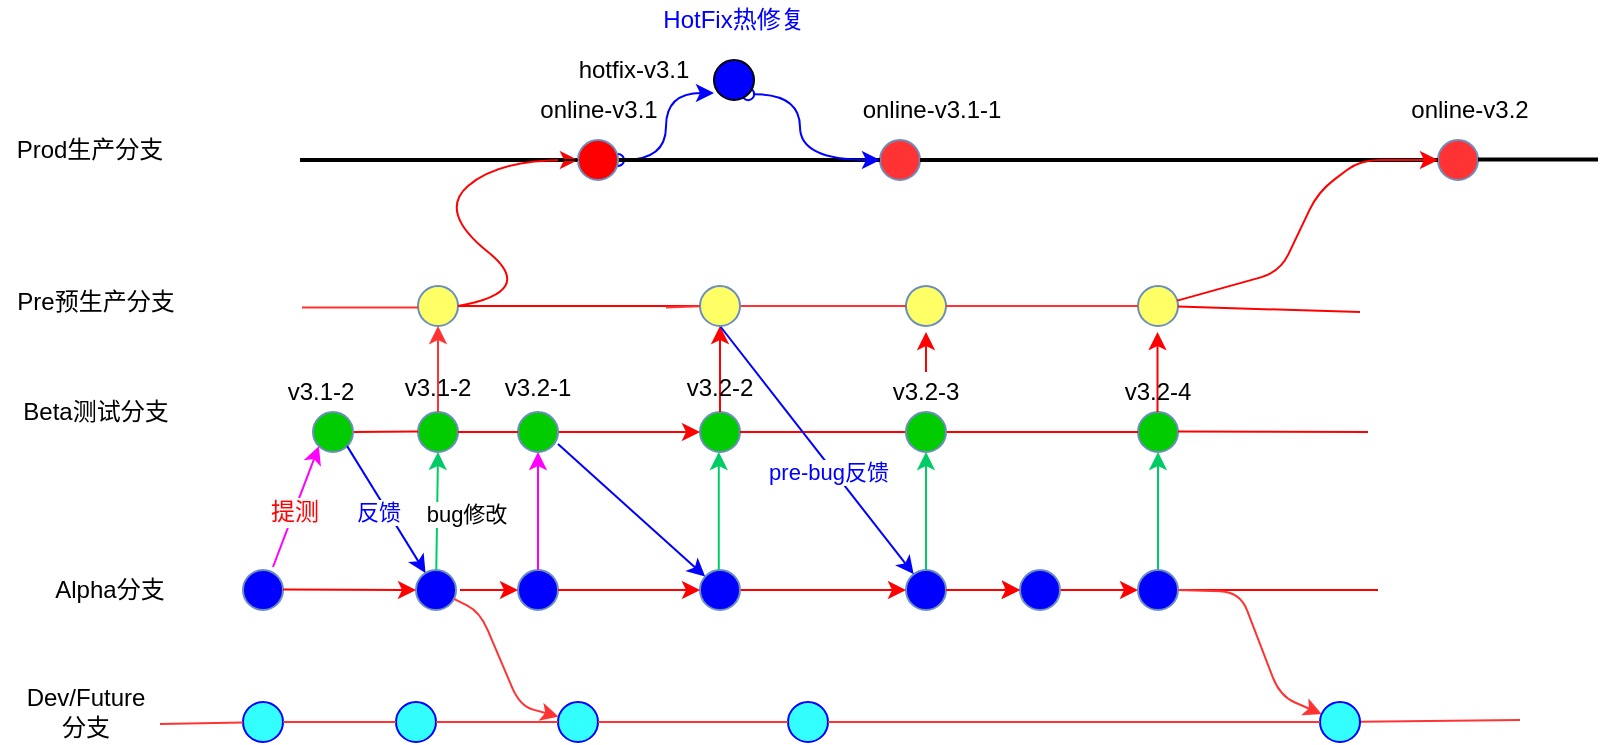<mxfile compressed="false" version="14.5.7" type="github">
  <diagram id="prtHgNgQTEPvFCAcTncT" name="Page-1">
    <mxGraphModel dx="862" dy="481" grid="1" gridSize="10" guides="1" tooltips="1" connect="1" arrows="1" fold="1" page="1" pageScale="1" pageWidth="827" pageHeight="1169" math="0" shadow="0">
      <root>
        <mxCell id="0" />
        <mxCell id="1" parent="0" />
        <mxCell id="dUK6E0IwJtis1xY8LVZJ-28" style="edgeStyle=orthogonalEdgeStyle;curved=1;rounded=0;orthogonalLoop=1;jettySize=auto;html=1;entryX=0;entryY=0.825;entryDx=0;entryDy=0;entryPerimeter=0;startArrow=oval;startFill=0;endArrow=classic;endFill=1;strokeColor=#0000FF;" edge="1" parent="1" source="dUK6E0IwJtis1xY8LVZJ-11" target="dUK6E0IwJtis1xY8LVZJ-26">
          <mxGeometry relative="1" as="geometry">
            <mxPoint x="314" y="294" as="sourcePoint" />
          </mxGeometry>
        </mxCell>
        <mxCell id="dUK6E0IwJtis1xY8LVZJ-15" value="" style="ellipse;whiteSpace=wrap;html=1;aspect=fixed;strokeColor=#6c8ebf;fillColor=#FF3333;" vertex="1" parent="1">
          <mxGeometry x="440" y="284" width="20" height="20" as="geometry" />
        </mxCell>
        <mxCell id="dUK6E0IwJtis1xY8LVZJ-16" value="" style="ellipse;whiteSpace=wrap;html=1;aspect=fixed;strokeColor=#6c8ebf;fillColor=#FF3333;" vertex="1" parent="1">
          <mxGeometry x="719" y="284" width="20" height="20" as="geometry" />
        </mxCell>
        <mxCell id="dUK6E0IwJtis1xY8LVZJ-18" value="" style="endArrow=none;html=1;exitX=0;exitY=0.5;exitDx=0;exitDy=0;strokeWidth=2;" edge="1" parent="1" source="dUK6E0IwJtis1xY8LVZJ-15" target="dUK6E0IwJtis1xY8LVZJ-11">
          <mxGeometry width="50" height="50" relative="1" as="geometry">
            <mxPoint x="130" y="304" as="sourcePoint" />
            <mxPoint x="314" y="294" as="targetPoint" />
          </mxGeometry>
        </mxCell>
        <mxCell id="dUK6E0IwJtis1xY8LVZJ-19" value="" style="endArrow=none;html=1;entryX=0;entryY=0.5;entryDx=0;entryDy=0;exitX=1;exitY=0.5;exitDx=0;exitDy=0;jumpSize=6;arcSize=20;strokeWidth=2;" edge="1" parent="1" source="dUK6E0IwJtis1xY8LVZJ-15" target="dUK6E0IwJtis1xY8LVZJ-16">
          <mxGeometry width="50" height="50" relative="1" as="geometry">
            <mxPoint x="489" y="304" as="sourcePoint" />
            <mxPoint x="379" y="304" as="targetPoint" />
          </mxGeometry>
        </mxCell>
        <mxCell id="dUK6E0IwJtis1xY8LVZJ-21" value="" style="endArrow=none;html=1;strokeColor=#000000;entryX=0;entryY=0.5;entryDx=0;entryDy=0;strokeWidth=2;" edge="1" parent="1" target="dUK6E0IwJtis1xY8LVZJ-11">
          <mxGeometry width="50" height="50" relative="1" as="geometry">
            <mxPoint x="150" y="294" as="sourcePoint" />
            <mxPoint x="239" y="264" as="targetPoint" />
          </mxGeometry>
        </mxCell>
        <mxCell id="dUK6E0IwJtis1xY8LVZJ-25" value="" style="ellipse;whiteSpace=wrap;html=1;aspect=fixed;strokeColor=#6c8ebf;fillColor=#FFFF66;" vertex="1" parent="1">
          <mxGeometry x="209" y="357" width="20" height="20" as="geometry" />
        </mxCell>
        <mxCell id="dUK6E0IwJtis1xY8LVZJ-30" style="edgeStyle=orthogonalEdgeStyle;curved=1;rounded=0;orthogonalLoop=1;jettySize=auto;html=1;exitX=1;exitY=1;exitDx=0;exitDy=0;startArrow=oval;startFill=0;endArrow=classic;endFill=1;strokeColor=#0000FF;entryX=0;entryY=0.5;entryDx=0;entryDy=0;" edge="1" parent="1" source="dUK6E0IwJtis1xY8LVZJ-26" target="dUK6E0IwJtis1xY8LVZJ-15">
          <mxGeometry relative="1" as="geometry">
            <mxPoint x="290" y="294" as="targetPoint" />
            <Array as="points">
              <mxPoint x="400" y="261" />
              <mxPoint x="400" y="294" />
            </Array>
          </mxGeometry>
        </mxCell>
        <mxCell id="dUK6E0IwJtis1xY8LVZJ-26" value="" style="ellipse;whiteSpace=wrap;html=1;aspect=fixed;fillColor=#0000FF;" vertex="1" parent="1">
          <mxGeometry x="357" y="244" width="20" height="20" as="geometry" />
        </mxCell>
        <mxCell id="dUK6E0IwJtis1xY8LVZJ-35" value="" style="endArrow=none;html=1;exitX=1;exitY=0.5;exitDx=0;exitDy=0;strokeColor=#FF0000;" edge="1" parent="1" source="dUK6E0IwJtis1xY8LVZJ-25" target="dUK6E0IwJtis1xY8LVZJ-23">
          <mxGeometry width="50" height="50" relative="1" as="geometry">
            <mxPoint x="294" y="370" as="sourcePoint" />
            <mxPoint x="458" y="370" as="targetPoint" />
          </mxGeometry>
        </mxCell>
        <mxCell id="dUK6E0IwJtis1xY8LVZJ-42" value="" style="curved=1;endArrow=classic;html=1;strokeColor=#FF0000;entryX=0;entryY=0.5;entryDx=0;entryDy=0;exitX=1;exitY=0.5;exitDx=0;exitDy=0;" edge="1" parent="1" source="dUK6E0IwJtis1xY8LVZJ-25" target="dUK6E0IwJtis1xY8LVZJ-11">
          <mxGeometry width="50" height="50" relative="1" as="geometry">
            <mxPoint x="230" y="370" as="sourcePoint" />
            <mxPoint x="259" y="290" as="targetPoint" />
            <Array as="points">
              <mxPoint x="269" y="360" />
              <mxPoint x="219" y="320" />
              <mxPoint x="249" y="294" />
            </Array>
          </mxGeometry>
        </mxCell>
        <mxCell id="dUK6E0IwJtis1xY8LVZJ-11" value="" style="ellipse;whiteSpace=wrap;html=1;aspect=fixed;strokeColor=#6c8ebf;fillColor=#FF0000;" vertex="1" parent="1">
          <mxGeometry x="289" y="284" width="20" height="20" as="geometry" />
        </mxCell>
        <mxCell id="dUK6E0IwJtis1xY8LVZJ-43" value="" style="endArrow=none;html=1;entryX=0;entryY=0.5;entryDx=0;entryDy=0;" edge="1" parent="1" target="dUK6E0IwJtis1xY8LVZJ-11">
          <mxGeometry width="50" height="50" relative="1" as="geometry">
            <mxPoint x="279" y="294" as="sourcePoint" />
            <mxPoint x="459" y="294" as="targetPoint" />
          </mxGeometry>
        </mxCell>
        <mxCell id="dUK6E0IwJtis1xY8LVZJ-47" value="" style="group" vertex="1" connectable="0" parent="1">
          <mxGeometry x="2.5" y="355" width="90" height="30" as="geometry" />
        </mxCell>
        <mxCell id="dUK6E0IwJtis1xY8LVZJ-31" value="Pre预生产分支" style="text;html=1;strokeColor=none;fillColor=none;align=center;verticalAlign=middle;whiteSpace=wrap;rounded=0;" vertex="1" parent="dUK6E0IwJtis1xY8LVZJ-47">
          <mxGeometry width="90" height="20" as="geometry" />
        </mxCell>
        <mxCell id="dUK6E0IwJtis1xY8LVZJ-48" value="" style="group" vertex="1" connectable="0" parent="1">
          <mxGeometry y="279" width="85" height="30" as="geometry" />
        </mxCell>
        <mxCell id="dUK6E0IwJtis1xY8LVZJ-32" value="Prod生产分支" style="text;html=1;strokeColor=none;fillColor=none;align=center;verticalAlign=middle;whiteSpace=wrap;rounded=0;" vertex="1" parent="dUK6E0IwJtis1xY8LVZJ-48">
          <mxGeometry x="5" width="80" height="20" as="geometry" />
        </mxCell>
        <mxCell id="dUK6E0IwJtis1xY8LVZJ-49" value="" style="ellipse;whiteSpace=wrap;html=1;aspect=fixed;strokeColor=#6c8ebf;fillColor=#FFFF66;rotation=0;" vertex="1" parent="1">
          <mxGeometry x="569" y="357" width="20" height="20" as="geometry" />
        </mxCell>
        <mxCell id="dUK6E0IwJtis1xY8LVZJ-52" value="" style="endArrow=none;html=1;strokeColor=#FF0000;strokeWidth=1;" edge="1" parent="1" source="dUK6E0IwJtis1xY8LVZJ-49">
          <mxGeometry width="50" height="50" relative="1" as="geometry">
            <mxPoint x="610" y="370" as="sourcePoint" />
            <mxPoint x="680" y="370" as="targetPoint" />
          </mxGeometry>
        </mxCell>
        <mxCell id="dUK6E0IwJtis1xY8LVZJ-53" value="" style="ellipse;whiteSpace=wrap;html=1;aspect=fixed;strokeColor=#6c8ebf;fillColor=#00CC00;" vertex="1" parent="1">
          <mxGeometry x="209" y="420" width="20" height="20" as="geometry" />
        </mxCell>
        <mxCell id="dUK6E0IwJtis1xY8LVZJ-54" value="" style="ellipse;whiteSpace=wrap;html=1;aspect=fixed;strokeColor=#6c8ebf;fillColor=#00CC00;" vertex="1" parent="1">
          <mxGeometry x="350" y="420" width="20" height="20" as="geometry" />
        </mxCell>
        <mxCell id="dUK6E0IwJtis1xY8LVZJ-55" value="" style="ellipse;whiteSpace=wrap;html=1;aspect=fixed;strokeColor=#6c8ebf;fillColor=#00CC00;" vertex="1" parent="1">
          <mxGeometry x="569" y="420" width="20" height="20" as="geometry" />
        </mxCell>
        <mxCell id="dUK6E0IwJtis1xY8LVZJ-57" value="" style="endArrow=classic;html=1;strokeColor=#FF0000;strokeWidth=1;entryX=0;entryY=0.5;entryDx=0;entryDy=0;" edge="1" parent="1" source="dUK6E0IwJtis1xY8LVZJ-49" target="dUK6E0IwJtis1xY8LVZJ-16">
          <mxGeometry width="50" height="50" relative="1" as="geometry">
            <mxPoint x="630" y="360" as="sourcePoint" />
            <mxPoint x="634" y="310" as="targetPoint" />
            <Array as="points">
              <mxPoint x="640" y="350" />
              <mxPoint x="659" y="310" />
              <mxPoint x="680" y="294" />
            </Array>
          </mxGeometry>
        </mxCell>
        <mxCell id="dUK6E0IwJtis1xY8LVZJ-59" value="" style="endArrow=classic;html=1;strokeColor=#FF0000;strokeWidth=1;exitX=1;exitY=0.5;exitDx=0;exitDy=0;entryX=0;entryY=0.5;entryDx=0;entryDy=0;endFill=1;" edge="1" parent="1" source="dUK6E0IwJtis1xY8LVZJ-68" target="dUK6E0IwJtis1xY8LVZJ-54">
          <mxGeometry width="50" height="50" relative="1" as="geometry">
            <mxPoint x="419" y="460" as="sourcePoint" />
            <mxPoint x="319" y="430" as="targetPoint" />
          </mxGeometry>
        </mxCell>
        <mxCell id="dUK6E0IwJtis1xY8LVZJ-61" value="" style="endArrow=none;html=1;strokeColor=#FF0000;strokeWidth=1;entryX=0;entryY=0.5;entryDx=0;entryDy=0;" edge="1" parent="1" source="dUK6E0IwJtis1xY8LVZJ-80">
          <mxGeometry width="50" height="50" relative="1" as="geometry">
            <mxPoint x="179" y="430" as="sourcePoint" />
            <mxPoint x="209" y="429.75" as="targetPoint" />
          </mxGeometry>
        </mxCell>
        <mxCell id="dUK6E0IwJtis1xY8LVZJ-62" value="" style="endArrow=none;html=1;strokeColor=#FF0000;strokeWidth=1;exitX=1;exitY=0.5;exitDx=0;exitDy=0;" edge="1" parent="1">
          <mxGeometry width="50" height="50" relative="1" as="geometry">
            <mxPoint x="589" y="429.75" as="sourcePoint" />
            <mxPoint x="684" y="430" as="targetPoint" />
          </mxGeometry>
        </mxCell>
        <mxCell id="dUK6E0IwJtis1xY8LVZJ-65" value="" style="endArrow=classic;html=1;strokeColor=#FF0000;strokeWidth=1;entryX=0.5;entryY=1;entryDx=0;entryDy=0;exitX=0.5;exitY=0;exitDx=0;exitDy=0;" edge="1" parent="1" source="dUK6E0IwJtis1xY8LVZJ-54">
          <mxGeometry width="50" height="50" relative="1" as="geometry">
            <mxPoint x="360" y="417" as="sourcePoint" />
            <mxPoint x="360" y="377" as="targetPoint" />
          </mxGeometry>
        </mxCell>
        <mxCell id="dUK6E0IwJtis1xY8LVZJ-66" value="" style="endArrow=classic;html=1;strokeColor=#FF0000;strokeWidth=1;entryX=0.5;entryY=1;entryDx=0;entryDy=0;" edge="1" parent="1">
          <mxGeometry width="50" height="50" relative="1" as="geometry">
            <mxPoint x="578.75" y="420" as="sourcePoint" />
            <mxPoint x="578.75" y="380" as="targetPoint" />
          </mxGeometry>
        </mxCell>
        <mxCell id="dUK6E0IwJtis1xY8LVZJ-68" value="" style="ellipse;whiteSpace=wrap;html=1;aspect=fixed;strokeColor=#6c8ebf;fillColor=#00CC00;" vertex="1" parent="1">
          <mxGeometry x="259" y="420" width="20" height="20" as="geometry" />
        </mxCell>
        <mxCell id="dUK6E0IwJtis1xY8LVZJ-69" value="" style="endArrow=none;html=1;strokeColor=#FF0000;strokeWidth=1;exitX=1;exitY=0.5;exitDx=0;exitDy=0;entryX=0;entryY=0.5;entryDx=0;entryDy=0;" edge="1" parent="1" source="dUK6E0IwJtis1xY8LVZJ-53" target="dUK6E0IwJtis1xY8LVZJ-68">
          <mxGeometry width="50" height="50" relative="1" as="geometry">
            <mxPoint x="229" y="430" as="sourcePoint" />
            <mxPoint x="324" y="430" as="targetPoint" />
          </mxGeometry>
        </mxCell>
        <mxCell id="dUK6E0IwJtis1xY8LVZJ-71" value="" style="ellipse;whiteSpace=wrap;html=1;aspect=fixed;strokeColor=#6c8ebf;fillColor=#0000FF;" vertex="1" parent="1">
          <mxGeometry x="208" y="499" width="20" height="20" as="geometry" />
        </mxCell>
        <mxCell id="dUK6E0IwJtis1xY8LVZJ-72" value="" style="ellipse;whiteSpace=wrap;html=1;aspect=fixed;strokeColor=#6c8ebf;fillColor=#0000FF;" vertex="1" parent="1">
          <mxGeometry x="259" y="499" width="20" height="20" as="geometry" />
        </mxCell>
        <mxCell id="dUK6E0IwJtis1xY8LVZJ-74" value="" style="ellipse;whiteSpace=wrap;html=1;aspect=fixed;strokeColor=#6c8ebf;fillColor=#0000FF;" vertex="1" parent="1">
          <mxGeometry x="453" y="499" width="20" height="20" as="geometry" />
        </mxCell>
        <mxCell id="dUK6E0IwJtis1xY8LVZJ-78" value="" style="endArrow=none;html=1;strokeColor=#FF0000;strokeWidth=1;" edge="1" parent="1" source="dUK6E0IwJtis1xY8LVZJ-67" target="dUK6E0IwJtis1xY8LVZJ-54">
          <mxGeometry width="50" height="50" relative="1" as="geometry">
            <mxPoint x="344" y="430" as="sourcePoint" />
            <mxPoint x="419" y="430" as="targetPoint" />
          </mxGeometry>
        </mxCell>
        <mxCell id="dUK6E0IwJtis1xY8LVZJ-80" value="" style="ellipse;whiteSpace=wrap;html=1;aspect=fixed;strokeColor=#6c8ebf;fillColor=#00CC00;" vertex="1" parent="1">
          <mxGeometry x="156.5" y="420" width="20" height="20" as="geometry" />
        </mxCell>
        <mxCell id="dUK6E0IwJtis1xY8LVZJ-81" value="" style="endArrow=none;html=1;strokeColor=#FF0000;strokeWidth=1;" edge="1" parent="1">
          <mxGeometry width="50" height="50" relative="1" as="geometry">
            <mxPoint x="179" y="430" as="sourcePoint" />
            <mxPoint x="179" y="430" as="targetPoint" />
          </mxGeometry>
        </mxCell>
        <mxCell id="dUK6E0IwJtis1xY8LVZJ-82" value="" style="endArrow=none;html=1;strokeColor=#FF0000;strokeWidth=1;entryX=0;entryY=0.5;entryDx=0;entryDy=0;exitX=1;exitY=0.5;exitDx=0;exitDy=0;" edge="1" parent="1" source="dUK6E0IwJtis1xY8LVZJ-67" target="dUK6E0IwJtis1xY8LVZJ-55">
          <mxGeometry width="50" height="50" relative="1" as="geometry">
            <mxPoint x="449" y="430" as="sourcePoint" />
            <mxPoint x="502" y="430" as="targetPoint" />
          </mxGeometry>
        </mxCell>
        <mxCell id="dUK6E0IwJtis1xY8LVZJ-87" value="" style="ellipse;whiteSpace=wrap;html=1;aspect=fixed;strokeColor=#6c8ebf;fillColor=#FFFF66;rotation=15;" vertex="1" parent="1">
          <mxGeometry x="453" y="357" width="20" height="20" as="geometry" />
        </mxCell>
        <mxCell id="dUK6E0IwJtis1xY8LVZJ-67" value="" style="ellipse;whiteSpace=wrap;html=1;aspect=fixed;strokeColor=#6c8ebf;fillColor=#00CC00;" vertex="1" parent="1">
          <mxGeometry x="453" y="420" width="20" height="20" as="geometry" />
        </mxCell>
        <mxCell id="dUK6E0IwJtis1xY8LVZJ-91" value="" style="endArrow=classic;html=1;strokeColor=#FF0000;strokeWidth=1;" edge="1" parent="1" source="dUK6E0IwJtis1xY8LVZJ-86">
          <mxGeometry width="50" height="50" relative="1" as="geometry">
            <mxPoint x="462.7" y="420" as="sourcePoint" />
            <mxPoint x="463" y="380" as="targetPoint" />
          </mxGeometry>
        </mxCell>
        <mxCell id="dUK6E0IwJtis1xY8LVZJ-92" value="" style="ellipse;whiteSpace=wrap;html=1;aspect=fixed;strokeColor=#6c8ebf;fillColor=#0000FF;" vertex="1" parent="1">
          <mxGeometry x="121.5" y="499" width="20" height="20" as="geometry" />
        </mxCell>
        <mxCell id="dUK6E0IwJtis1xY8LVZJ-93" value="" style="endArrow=classic;html=1;strokeWidth=1;exitX=0.75;exitY=-0.075;exitDx=0;exitDy=0;exitPerimeter=0;entryX=0;entryY=1;entryDx=0;entryDy=0;strokeColor=#FF00FF;" edge="1" parent="1" source="dUK6E0IwJtis1xY8LVZJ-92" target="dUK6E0IwJtis1xY8LVZJ-80">
          <mxGeometry width="50" height="50" relative="1" as="geometry">
            <mxPoint x="134" y="510" as="sourcePoint" />
            <mxPoint x="184" y="460" as="targetPoint" />
          </mxGeometry>
        </mxCell>
        <mxCell id="dUK6E0IwJtis1xY8LVZJ-138" value="&lt;span style=&quot;color: rgb(255 , 0 , 0) ; font-size: 12px ; background-color: rgb(248 , 249 , 250)&quot;&gt;提测&lt;/span&gt;" style="edgeLabel;html=1;align=center;verticalAlign=middle;resizable=0;points=[];" vertex="1" connectable="0" parent="dUK6E0IwJtis1xY8LVZJ-93">
          <mxGeometry x="0.615" relative="1" as="geometry">
            <mxPoint x="-8.49" y="21.23" as="offset" />
          </mxGeometry>
        </mxCell>
        <mxCell id="dUK6E0IwJtis1xY8LVZJ-95" value="" style="endArrow=classic;html=1;strokeWidth=1;exitX=1;exitY=1;exitDx=0;exitDy=0;strokeColor=#0000FF;" edge="1" parent="1" source="dUK6E0IwJtis1xY8LVZJ-80" target="dUK6E0IwJtis1xY8LVZJ-71">
          <mxGeometry width="50" height="50" relative="1" as="geometry">
            <mxPoint x="174" y="470" as="sourcePoint" />
            <mxPoint x="224" y="420" as="targetPoint" />
          </mxGeometry>
        </mxCell>
        <mxCell id="dUK6E0IwJtis1xY8LVZJ-137" value="&lt;font color=&quot;#0000ff&quot;&gt;反馈&lt;/font&gt;" style="edgeLabel;html=1;align=center;verticalAlign=middle;resizable=0;points=[];" vertex="1" connectable="0" parent="dUK6E0IwJtis1xY8LVZJ-95">
          <mxGeometry x="-0.377" y="-1" relative="1" as="geometry">
            <mxPoint x="4.18" y="12.92" as="offset" />
          </mxGeometry>
        </mxCell>
        <mxCell id="dUK6E0IwJtis1xY8LVZJ-96" value="" style="endArrow=classic;html=1;strokeWidth=1;strokeColor=#00CC66;" edge="1" parent="1" source="dUK6E0IwJtis1xY8LVZJ-71">
          <mxGeometry width="50" height="50" relative="1" as="geometry">
            <mxPoint x="209" y="499" as="sourcePoint" />
            <mxPoint x="219" y="440" as="targetPoint" />
          </mxGeometry>
        </mxCell>
        <mxCell id="dUK6E0IwJtis1xY8LVZJ-139" value="bug修改" style="edgeLabel;html=1;align=center;verticalAlign=middle;resizable=0;points=[];" vertex="1" connectable="0" parent="dUK6E0IwJtis1xY8LVZJ-96">
          <mxGeometry x="0.258" y="3" relative="1" as="geometry">
            <mxPoint x="16.68" y="8.55" as="offset" />
          </mxGeometry>
        </mxCell>
        <mxCell id="dUK6E0IwJtis1xY8LVZJ-98" value="" style="endArrow=classic;html=1;strokeColor=#FF0000;strokeWidth=1;entryX=0;entryY=0.5;entryDx=0;entryDy=0;endFill=1;" edge="1" parent="1" target="dUK6E0IwJtis1xY8LVZJ-71">
          <mxGeometry width="50" height="50" relative="1" as="geometry">
            <mxPoint x="141.5" y="508.75" as="sourcePoint" />
            <mxPoint x="186.5" y="508.75" as="targetPoint" />
          </mxGeometry>
        </mxCell>
        <mxCell id="dUK6E0IwJtis1xY8LVZJ-99" value="" style="endArrow=classic;html=1;strokeColor=#FF0000;strokeWidth=1;endFill=1;" edge="1" parent="1">
          <mxGeometry width="50" height="50" relative="1" as="geometry">
            <mxPoint x="230" y="509" as="sourcePoint" />
            <mxPoint x="259" y="509" as="targetPoint" />
          </mxGeometry>
        </mxCell>
        <mxCell id="dUK6E0IwJtis1xY8LVZJ-101" value="" style="endArrow=classic;html=1;strokeColor=#FF0000;strokeWidth=1;entryX=0;entryY=0.5;entryDx=0;entryDy=0;exitX=1;exitY=0.5;exitDx=0;exitDy=0;endFill=1;" edge="1" parent="1" source="dUK6E0IwJtis1xY8LVZJ-145" target="dUK6E0IwJtis1xY8LVZJ-74">
          <mxGeometry width="50" height="50" relative="1" as="geometry">
            <mxPoint x="334" y="508.75" as="sourcePoint" />
            <mxPoint x="379" y="508.75" as="targetPoint" />
          </mxGeometry>
        </mxCell>
        <mxCell id="dUK6E0IwJtis1xY8LVZJ-102" value="" style="endArrow=classic;html=1;strokeColor=#FF0000;strokeWidth=1;exitX=1;exitY=0.5;exitDx=0;exitDy=0;endFill=1;" edge="1" parent="1" source="dUK6E0IwJtis1xY8LVZJ-74" target="dUK6E0IwJtis1xY8LVZJ-75">
          <mxGeometry width="50" height="50" relative="1" as="geometry">
            <mxPoint x="428" y="508.75" as="sourcePoint" />
            <mxPoint x="473" y="508.75" as="targetPoint" />
          </mxGeometry>
        </mxCell>
        <mxCell id="dUK6E0IwJtis1xY8LVZJ-103" value="" style="endArrow=classic;html=1;strokeColor=#FF0000;strokeWidth=1;entryX=0;entryY=0.5;entryDx=0;entryDy=0;endFill=1;" edge="1" parent="1" source="dUK6E0IwJtis1xY8LVZJ-75" target="dUK6E0IwJtis1xY8LVZJ-76">
          <mxGeometry width="50" height="50" relative="1" as="geometry">
            <mxPoint x="502" y="508.75" as="sourcePoint" />
            <mxPoint x="547" y="508.75" as="targetPoint" />
          </mxGeometry>
        </mxCell>
        <mxCell id="dUK6E0IwJtis1xY8LVZJ-104" value="" style="endArrow=none;html=1;strokeColor=#FF0000;strokeWidth=1;" edge="1" parent="1" source="dUK6E0IwJtis1xY8LVZJ-76">
          <mxGeometry width="50" height="50" relative="1" as="geometry">
            <mxPoint x="579" y="508.75" as="sourcePoint" />
            <mxPoint x="689" y="509" as="targetPoint" />
          </mxGeometry>
        </mxCell>
        <mxCell id="dUK6E0IwJtis1xY8LVZJ-106" value="" style="endArrow=classic;html=1;strokeWidth=1;entryX=0.5;entryY=1;entryDx=0;entryDy=0;exitX=0.5;exitY=0;exitDx=0;exitDy=0;strokeColor=#FF00FF;" edge="1" parent="1" source="dUK6E0IwJtis1xY8LVZJ-72" target="dUK6E0IwJtis1xY8LVZJ-68">
          <mxGeometry width="50" height="50" relative="1" as="geometry">
            <mxPoint x="264" y="499" as="sourcePoint" />
            <mxPoint x="314" y="449" as="targetPoint" />
          </mxGeometry>
        </mxCell>
        <mxCell id="dUK6E0IwJtis1xY8LVZJ-85" value="v3.2-2" style="text;html=1;strokeColor=none;fillColor=none;align=center;verticalAlign=middle;whiteSpace=wrap;rounded=0;" vertex="1" parent="1">
          <mxGeometry x="340" y="400" width="40" height="16" as="geometry" />
        </mxCell>
        <mxCell id="dUK6E0IwJtis1xY8LVZJ-110" value="Beta测试分支" style="text;html=1;strokeColor=none;fillColor=none;align=center;verticalAlign=middle;whiteSpace=wrap;rounded=0;" vertex="1" parent="1">
          <mxGeometry x="2.5" y="410" width="90" height="20" as="geometry" />
        </mxCell>
        <mxCell id="dUK6E0IwJtis1xY8LVZJ-112" value="Alpha分支" style="text;html=1;strokeColor=none;fillColor=none;align=center;verticalAlign=middle;whiteSpace=wrap;rounded=0;" vertex="1" parent="1">
          <mxGeometry x="25" y="499" width="60" height="20" as="geometry" />
        </mxCell>
        <mxCell id="dUK6E0IwJtis1xY8LVZJ-113" value="" style="endArrow=classic;html=1;strokeWidth=1;exitX=1;exitY=0.5;exitDx=0;exitDy=0;strokeColor=#0000FF;" edge="1" parent="1" source="dUK6E0IwJtis1xY8LVZJ-23" target="dUK6E0IwJtis1xY8LVZJ-74">
          <mxGeometry width="50" height="50" relative="1" as="geometry">
            <mxPoint x="389" y="440" as="sourcePoint" />
            <mxPoint x="439" y="390" as="targetPoint" />
          </mxGeometry>
        </mxCell>
        <mxCell id="dUK6E0IwJtis1xY8LVZJ-140" value="pre-bug反馈" style="edgeLabel;html=1;align=center;verticalAlign=middle;resizable=0;points=[];fontColor=#0000FF;" vertex="1" connectable="0" parent="dUK6E0IwJtis1xY8LVZJ-113">
          <mxGeometry x="-0.743" relative="1" as="geometry">
            <mxPoint x="41.7" y="57.23" as="offset" />
          </mxGeometry>
        </mxCell>
        <mxCell id="dUK6E0IwJtis1xY8LVZJ-114" value="" style="endArrow=classic;html=1;strokeWidth=1;exitX=0.5;exitY=0;exitDx=0;exitDy=0;entryX=0.5;entryY=1;entryDx=0;entryDy=0;strokeColor=#00CC66;" edge="1" parent="1" source="dUK6E0IwJtis1xY8LVZJ-74" target="dUK6E0IwJtis1xY8LVZJ-67">
          <mxGeometry width="50" height="50" relative="1" as="geometry">
            <mxPoint x="389" y="440" as="sourcePoint" />
            <mxPoint x="439" y="390" as="targetPoint" />
          </mxGeometry>
        </mxCell>
        <mxCell id="dUK6E0IwJtis1xY8LVZJ-115" value="" style="endArrow=classic;html=1;strokeWidth=1;exitX=0.5;exitY=0;exitDx=0;exitDy=0;strokeColor=#00CC66;" edge="1" parent="1" source="dUK6E0IwJtis1xY8LVZJ-76">
          <mxGeometry width="50" height="50" relative="1" as="geometry">
            <mxPoint x="529" y="490" as="sourcePoint" />
            <mxPoint x="579" y="440" as="targetPoint" />
          </mxGeometry>
        </mxCell>
        <mxCell id="dUK6E0IwJtis1xY8LVZJ-76" value="" style="ellipse;whiteSpace=wrap;html=1;aspect=fixed;strokeColor=#6c8ebf;fillColor=#0000FF;" vertex="1" parent="1">
          <mxGeometry x="569" y="499" width="20" height="20" as="geometry" />
        </mxCell>
        <mxCell id="dUK6E0IwJtis1xY8LVZJ-116" value="" style="endArrow=none;html=1;strokeColor=#FF0000;strokeWidth=1;" edge="1" parent="1" target="dUK6E0IwJtis1xY8LVZJ-76">
          <mxGeometry width="50" height="50" relative="1" as="geometry">
            <mxPoint x="579" y="508.75" as="sourcePoint" />
            <mxPoint x="624" y="508.75" as="targetPoint" />
          </mxGeometry>
        </mxCell>
        <mxCell id="dUK6E0IwJtis1xY8LVZJ-84" value="v3.1-2" style="text;html=1;strokeColor=none;fillColor=none;align=center;verticalAlign=middle;whiteSpace=wrap;rounded=0;" vertex="1" parent="1">
          <mxGeometry x="121.5" y="400" width="76.5" height="20" as="geometry" />
        </mxCell>
        <mxCell id="dUK6E0IwJtis1xY8LVZJ-44" value="&lt;font color=&quot;#0000ff&quot;&gt;HotFix热修复&lt;/font&gt;" style="text;html=1;strokeColor=none;fillColor=none;align=center;verticalAlign=middle;whiteSpace=wrap;rounded=0;" vertex="1" parent="1">
          <mxGeometry x="324" y="214" width="86" height="20" as="geometry" />
        </mxCell>
        <mxCell id="dUK6E0IwJtis1xY8LVZJ-119" value="" style="endArrow=none;html=1;strokeColor=#FF3333;strokeWidth=1;" edge="1" parent="1" source="dUK6E0IwJtis1xY8LVZJ-87" target="dUK6E0IwJtis1xY8LVZJ-49">
          <mxGeometry width="50" height="50" relative="1" as="geometry">
            <mxPoint x="460" y="370" as="sourcePoint" />
            <mxPoint x="530" y="370" as="targetPoint" />
          </mxGeometry>
        </mxCell>
        <mxCell id="dUK6E0IwJtis1xY8LVZJ-122" value="" style="endArrow=none;html=1;strokeColor=#FF3333;strokeWidth=1;" edge="1" parent="1" source="dUK6E0IwJtis1xY8LVZJ-23" target="dUK6E0IwJtis1xY8LVZJ-87">
          <mxGeometry width="50" height="50" relative="1" as="geometry">
            <mxPoint x="333" y="367.7" as="sourcePoint" />
            <mxPoint x="430" y="368" as="targetPoint" />
          </mxGeometry>
        </mxCell>
        <mxCell id="dUK6E0IwJtis1xY8LVZJ-124" value="" style="endArrow=none;html=1;strokeColor=#FF3333;strokeWidth=1;" edge="1" parent="1">
          <mxGeometry width="50" height="50" relative="1" as="geometry">
            <mxPoint x="151" y="367.7" as="sourcePoint" />
            <mxPoint x="209" y="367.7" as="targetPoint" />
          </mxGeometry>
        </mxCell>
        <mxCell id="dUK6E0IwJtis1xY8LVZJ-127" value="v3.2-4" style="text;html=1;strokeColor=none;fillColor=none;align=center;verticalAlign=middle;whiteSpace=wrap;rounded=0;" vertex="1" parent="1">
          <mxGeometry x="559" y="400" width="40" height="20" as="geometry" />
        </mxCell>
        <mxCell id="dUK6E0IwJtis1xY8LVZJ-128" value="" style="endArrow=none;html=1;strokeColor=#000000;strokeWidth=2;" edge="1" parent="1">
          <mxGeometry width="50" height="50" relative="1" as="geometry">
            <mxPoint x="739" y="293.7" as="sourcePoint" />
            <mxPoint x="799" y="293.7" as="targetPoint" />
          </mxGeometry>
        </mxCell>
        <mxCell id="dUK6E0IwJtis1xY8LVZJ-129" value="" style="endArrow=classic;html=1;strokeColor=#FF3333;strokeWidth=1;entryX=0.5;entryY=1;entryDx=0;entryDy=0;" edge="1" parent="1" target="dUK6E0IwJtis1xY8LVZJ-25">
          <mxGeometry width="50" height="50" relative="1" as="geometry">
            <mxPoint x="219" y="420" as="sourcePoint" />
            <mxPoint x="269" y="370" as="targetPoint" />
          </mxGeometry>
        </mxCell>
        <mxCell id="dUK6E0IwJtis1xY8LVZJ-131" value="v3.1-2" style="text;html=1;strokeColor=none;fillColor=none;align=center;verticalAlign=middle;whiteSpace=wrap;rounded=0;" vertex="1" parent="1">
          <mxGeometry x="199" y="398" width="40" height="20" as="geometry" />
        </mxCell>
        <mxCell id="dUK6E0IwJtis1xY8LVZJ-132" value="v3.2-1" style="text;html=1;strokeColor=none;fillColor=none;align=center;verticalAlign=middle;whiteSpace=wrap;rounded=0;" vertex="1" parent="1">
          <mxGeometry x="249" y="398" width="40" height="20" as="geometry" />
        </mxCell>
        <mxCell id="dUK6E0IwJtis1xY8LVZJ-75" value="" style="ellipse;whiteSpace=wrap;html=1;aspect=fixed;strokeColor=#6c8ebf;fillColor=#0000FF;" vertex="1" parent="1">
          <mxGeometry x="510" y="499" width="20" height="20" as="geometry" />
        </mxCell>
        <mxCell id="dUK6E0IwJtis1xY8LVZJ-141" value="" style="endArrow=classic;html=1;strokeColor=#FF0000;strokeWidth=1;entryX=0;entryY=0.5;entryDx=0;entryDy=0;endFill=1;" edge="1" parent="1" target="dUK6E0IwJtis1xY8LVZJ-75">
          <mxGeometry width="50" height="50" relative="1" as="geometry">
            <mxPoint x="502" y="508.75" as="sourcePoint" />
            <mxPoint x="569.0" y="509" as="targetPoint" />
          </mxGeometry>
        </mxCell>
        <mxCell id="dUK6E0IwJtis1xY8LVZJ-86" value="v3.2-3" style="text;html=1;strokeColor=none;fillColor=none;align=center;verticalAlign=middle;whiteSpace=wrap;rounded=0;" vertex="1" parent="1">
          <mxGeometry x="443" y="400" width="40" height="20" as="geometry" />
        </mxCell>
        <mxCell id="dUK6E0IwJtis1xY8LVZJ-142" value="" style="endArrow=classic;html=1;strokeColor=#FF0000;strokeWidth=1;" edge="1" parent="1" target="dUK6E0IwJtis1xY8LVZJ-86">
          <mxGeometry width="50" height="50" relative="1" as="geometry">
            <mxPoint x="462.7" y="420" as="sourcePoint" />
            <mxPoint x="463" y="380" as="targetPoint" />
          </mxGeometry>
        </mxCell>
        <mxCell id="dUK6E0IwJtis1xY8LVZJ-23" value="" style="ellipse;whiteSpace=wrap;html=1;aspect=fixed;strokeColor=#6c8ebf;fillColor=#FFFF66;rotation=0;direction=south;" vertex="1" parent="1">
          <mxGeometry x="350" y="357" width="20" height="20" as="geometry" />
        </mxCell>
        <mxCell id="dUK6E0IwJtis1xY8LVZJ-144" value="" style="endArrow=none;html=1;strokeColor=#FF3333;strokeWidth=1;" edge="1" parent="1" target="dUK6E0IwJtis1xY8LVZJ-23">
          <mxGeometry width="50" height="50" relative="1" as="geometry">
            <mxPoint x="333" y="367.7" as="sourcePoint" />
            <mxPoint x="453.0" y="367.036" as="targetPoint" />
          </mxGeometry>
        </mxCell>
        <mxCell id="dUK6E0IwJtis1xY8LVZJ-145" value="" style="ellipse;whiteSpace=wrap;html=1;aspect=fixed;strokeColor=#6c8ebf;fillColor=#0000FF;" vertex="1" parent="1">
          <mxGeometry x="350" y="499" width="20" height="20" as="geometry" />
        </mxCell>
        <mxCell id="dUK6E0IwJtis1xY8LVZJ-146" value="" style="endArrow=classic;html=1;strokeColor=#FF0000;strokeWidth=1;entryX=0;entryY=0.5;entryDx=0;entryDy=0;exitX=1;exitY=0.5;exitDx=0;exitDy=0;endFill=1;" edge="1" parent="1" source="dUK6E0IwJtis1xY8LVZJ-72" target="dUK6E0IwJtis1xY8LVZJ-145">
          <mxGeometry width="50" height="50" relative="1" as="geometry">
            <mxPoint x="279" y="509" as="sourcePoint" />
            <mxPoint x="453" y="509" as="targetPoint" />
          </mxGeometry>
        </mxCell>
        <mxCell id="dUK6E0IwJtis1xY8LVZJ-148" value="" style="endArrow=classic;html=1;strokeWidth=1;exitX=1;exitY=1;exitDx=0;exitDy=0;strokeColor=#0000FF;" edge="1" parent="1" target="dUK6E0IwJtis1xY8LVZJ-145">
          <mxGeometry width="50" height="50" relative="1" as="geometry">
            <mxPoint x="279.001" y="436.041" as="sourcePoint" />
            <mxPoint x="310.019" y="498.996" as="targetPoint" />
          </mxGeometry>
        </mxCell>
        <mxCell id="dUK6E0IwJtis1xY8LVZJ-150" value="" style="endArrow=classic;html=1;strokeWidth=1;entryX=0.5;entryY=1;entryDx=0;entryDy=0;exitX=0.5;exitY=0;exitDx=0;exitDy=0;strokeColor=#00CC66;" edge="1" parent="1">
          <mxGeometry width="50" height="50" relative="1" as="geometry">
            <mxPoint x="359.39" y="499" as="sourcePoint" />
            <mxPoint x="359.39" y="440" as="targetPoint" />
          </mxGeometry>
        </mxCell>
        <mxCell id="dUK6E0IwJtis1xY8LVZJ-156" value="" style="endArrow=none;html=1;strokeColor=#FF3333;strokeWidth=1;fontColor=#0000FF;" edge="1" parent="1" source="dUK6E0IwJtis1xY8LVZJ-155">
          <mxGeometry width="50" height="50" relative="1" as="geometry">
            <mxPoint x="80" y="580" as="sourcePoint" />
            <mxPoint x="760" y="574" as="targetPoint" />
          </mxGeometry>
        </mxCell>
        <mxCell id="dUK6E0IwJtis1xY8LVZJ-151" value="" style="ellipse;whiteSpace=wrap;html=1;aspect=fixed;strokeColor=#0000FF;fontColor=#0000FF;fillColor=#33FFFF;" vertex="1" parent="1">
          <mxGeometry x="121.5" y="565" width="20" height="20" as="geometry" />
        </mxCell>
        <mxCell id="dUK6E0IwJtis1xY8LVZJ-157" value="" style="endArrow=none;html=1;strokeColor=#FF3333;strokeWidth=1;fontColor=#0000FF;" edge="1" parent="1" target="dUK6E0IwJtis1xY8LVZJ-151">
          <mxGeometry width="50" height="50" relative="1" as="geometry">
            <mxPoint x="80" y="576" as="sourcePoint" />
            <mxPoint x="730" y="580" as="targetPoint" />
          </mxGeometry>
        </mxCell>
        <mxCell id="dUK6E0IwJtis1xY8LVZJ-152" value="" style="ellipse;whiteSpace=wrap;html=1;aspect=fixed;strokeColor=#0000FF;fontColor=#0000FF;fillColor=#33FFFF;" vertex="1" parent="1">
          <mxGeometry x="198" y="565" width="20" height="20" as="geometry" />
        </mxCell>
        <mxCell id="dUK6E0IwJtis1xY8LVZJ-158" value="" style="endArrow=none;html=1;strokeColor=#FF3333;strokeWidth=1;fontColor=#0000FF;" edge="1" parent="1" source="dUK6E0IwJtis1xY8LVZJ-151" target="dUK6E0IwJtis1xY8LVZJ-152">
          <mxGeometry width="50" height="50" relative="1" as="geometry">
            <mxPoint x="141.5" y="575.081" as="sourcePoint" />
            <mxPoint x="730" y="580" as="targetPoint" />
          </mxGeometry>
        </mxCell>
        <mxCell id="dUK6E0IwJtis1xY8LVZJ-153" value="" style="ellipse;whiteSpace=wrap;html=1;aspect=fixed;strokeColor=#0000FF;fontColor=#0000FF;fillColor=#33FFFF;" vertex="1" parent="1">
          <mxGeometry x="279" y="565" width="20" height="20" as="geometry" />
        </mxCell>
        <mxCell id="dUK6E0IwJtis1xY8LVZJ-160" value="" style="endArrow=none;html=1;strokeColor=#FF3333;strokeWidth=1;fontColor=#0000FF;" edge="1" parent="1" source="dUK6E0IwJtis1xY8LVZJ-152" target="dUK6E0IwJtis1xY8LVZJ-153">
          <mxGeometry width="50" height="50" relative="1" as="geometry">
            <mxPoint x="218.0" y="575.093" as="sourcePoint" />
            <mxPoint x="730" y="580" as="targetPoint" />
          </mxGeometry>
        </mxCell>
        <mxCell id="dUK6E0IwJtis1xY8LVZJ-154" value="" style="ellipse;whiteSpace=wrap;html=1;aspect=fixed;strokeColor=#0000FF;fontColor=#0000FF;fillColor=#33FFFF;" vertex="1" parent="1">
          <mxGeometry x="394" y="565" width="20" height="20" as="geometry" />
        </mxCell>
        <mxCell id="dUK6E0IwJtis1xY8LVZJ-161" value="" style="endArrow=none;html=1;strokeColor=#FF3333;strokeWidth=1;fontColor=#0000FF;" edge="1" parent="1" source="dUK6E0IwJtis1xY8LVZJ-153" target="dUK6E0IwJtis1xY8LVZJ-154">
          <mxGeometry width="50" height="50" relative="1" as="geometry">
            <mxPoint x="298.999" y="575.11" as="sourcePoint" />
            <mxPoint x="730" y="580" as="targetPoint" />
          </mxGeometry>
        </mxCell>
        <mxCell id="dUK6E0IwJtis1xY8LVZJ-155" value="" style="ellipse;whiteSpace=wrap;html=1;aspect=fixed;strokeColor=#0000FF;fontColor=#0000FF;fillColor=#33FFFF;" vertex="1" parent="1">
          <mxGeometry x="660" y="565" width="20" height="20" as="geometry" />
        </mxCell>
        <mxCell id="dUK6E0IwJtis1xY8LVZJ-162" value="" style="endArrow=none;html=1;strokeColor=#FF3333;strokeWidth=1;fontColor=#0000FF;" edge="1" parent="1" source="dUK6E0IwJtis1xY8LVZJ-154" target="dUK6E0IwJtis1xY8LVZJ-155">
          <mxGeometry width="50" height="50" relative="1" as="geometry">
            <mxPoint x="413.999" y="575.149" as="sourcePoint" />
            <mxPoint x="730" y="580" as="targetPoint" />
          </mxGeometry>
        </mxCell>
        <mxCell id="dUK6E0IwJtis1xY8LVZJ-163" value="Dev/Future分支" style="text;html=1;strokeColor=none;fillColor=none;align=center;verticalAlign=middle;whiteSpace=wrap;rounded=0;" vertex="1" parent="1">
          <mxGeometry x="12.5" y="560" width="60" height="20" as="geometry" />
        </mxCell>
        <mxCell id="dUK6E0IwJtis1xY8LVZJ-168" value="" style="endArrow=classic;html=1;strokeColor=#FF3333;strokeWidth=1;fontColor=#0000FF;" edge="1" parent="1" source="dUK6E0IwJtis1xY8LVZJ-71" target="dUK6E0IwJtis1xY8LVZJ-153">
          <mxGeometry width="50" height="50" relative="1" as="geometry">
            <mxPoint x="443" y="550" as="sourcePoint" />
            <mxPoint x="493" y="500" as="targetPoint" />
            <Array as="points">
              <mxPoint x="240" y="520" />
              <mxPoint x="260" y="567" />
            </Array>
          </mxGeometry>
        </mxCell>
        <mxCell id="dUK6E0IwJtis1xY8LVZJ-169" value="" style="endArrow=classic;html=1;strokeColor=#FF3333;strokeWidth=1;fontColor=#0000FF;exitX=1;exitY=0.5;exitDx=0;exitDy=0;" edge="1" parent="1" source="dUK6E0IwJtis1xY8LVZJ-76" target="dUK6E0IwJtis1xY8LVZJ-155">
          <mxGeometry width="50" height="50" relative="1" as="geometry">
            <mxPoint x="584" y="530" as="sourcePoint" />
            <mxPoint x="634" y="480" as="targetPoint" />
            <Array as="points">
              <mxPoint x="620" y="510" />
              <mxPoint x="640" y="562" />
            </Array>
          </mxGeometry>
        </mxCell>
        <mxCell id="dUK6E0IwJtis1xY8LVZJ-170" value="online-v3.1" style="text;html=1;strokeColor=none;fillColor=none;align=center;verticalAlign=middle;whiteSpace=wrap;rounded=0;" vertex="1" parent="1">
          <mxGeometry x="268.5" y="259" width="61" height="20" as="geometry" />
        </mxCell>
        <mxCell id="dUK6E0IwJtis1xY8LVZJ-171" value="hotfix-v3.1" style="text;html=1;strokeColor=none;fillColor=none;align=center;verticalAlign=middle;whiteSpace=wrap;rounded=0;" vertex="1" parent="1">
          <mxGeometry x="271" y="239" width="92" height="20" as="geometry" />
        </mxCell>
        <mxCell id="dUK6E0IwJtis1xY8LVZJ-172" value="online-v3.1-1" style="text;html=1;strokeColor=none;fillColor=none;align=center;verticalAlign=middle;whiteSpace=wrap;rounded=0;" vertex="1" parent="1">
          <mxGeometry x="422" y="259" width="88" height="20" as="geometry" />
        </mxCell>
        <mxCell id="dUK6E0IwJtis1xY8LVZJ-173" value="online-v3.2" style="text;html=1;strokeColor=none;fillColor=none;align=center;verticalAlign=middle;whiteSpace=wrap;rounded=0;" vertex="1" parent="1">
          <mxGeometry x="698.5" y="259" width="71.5" height="20" as="geometry" />
        </mxCell>
      </root>
    </mxGraphModel>
  </diagram>
</mxfile>
